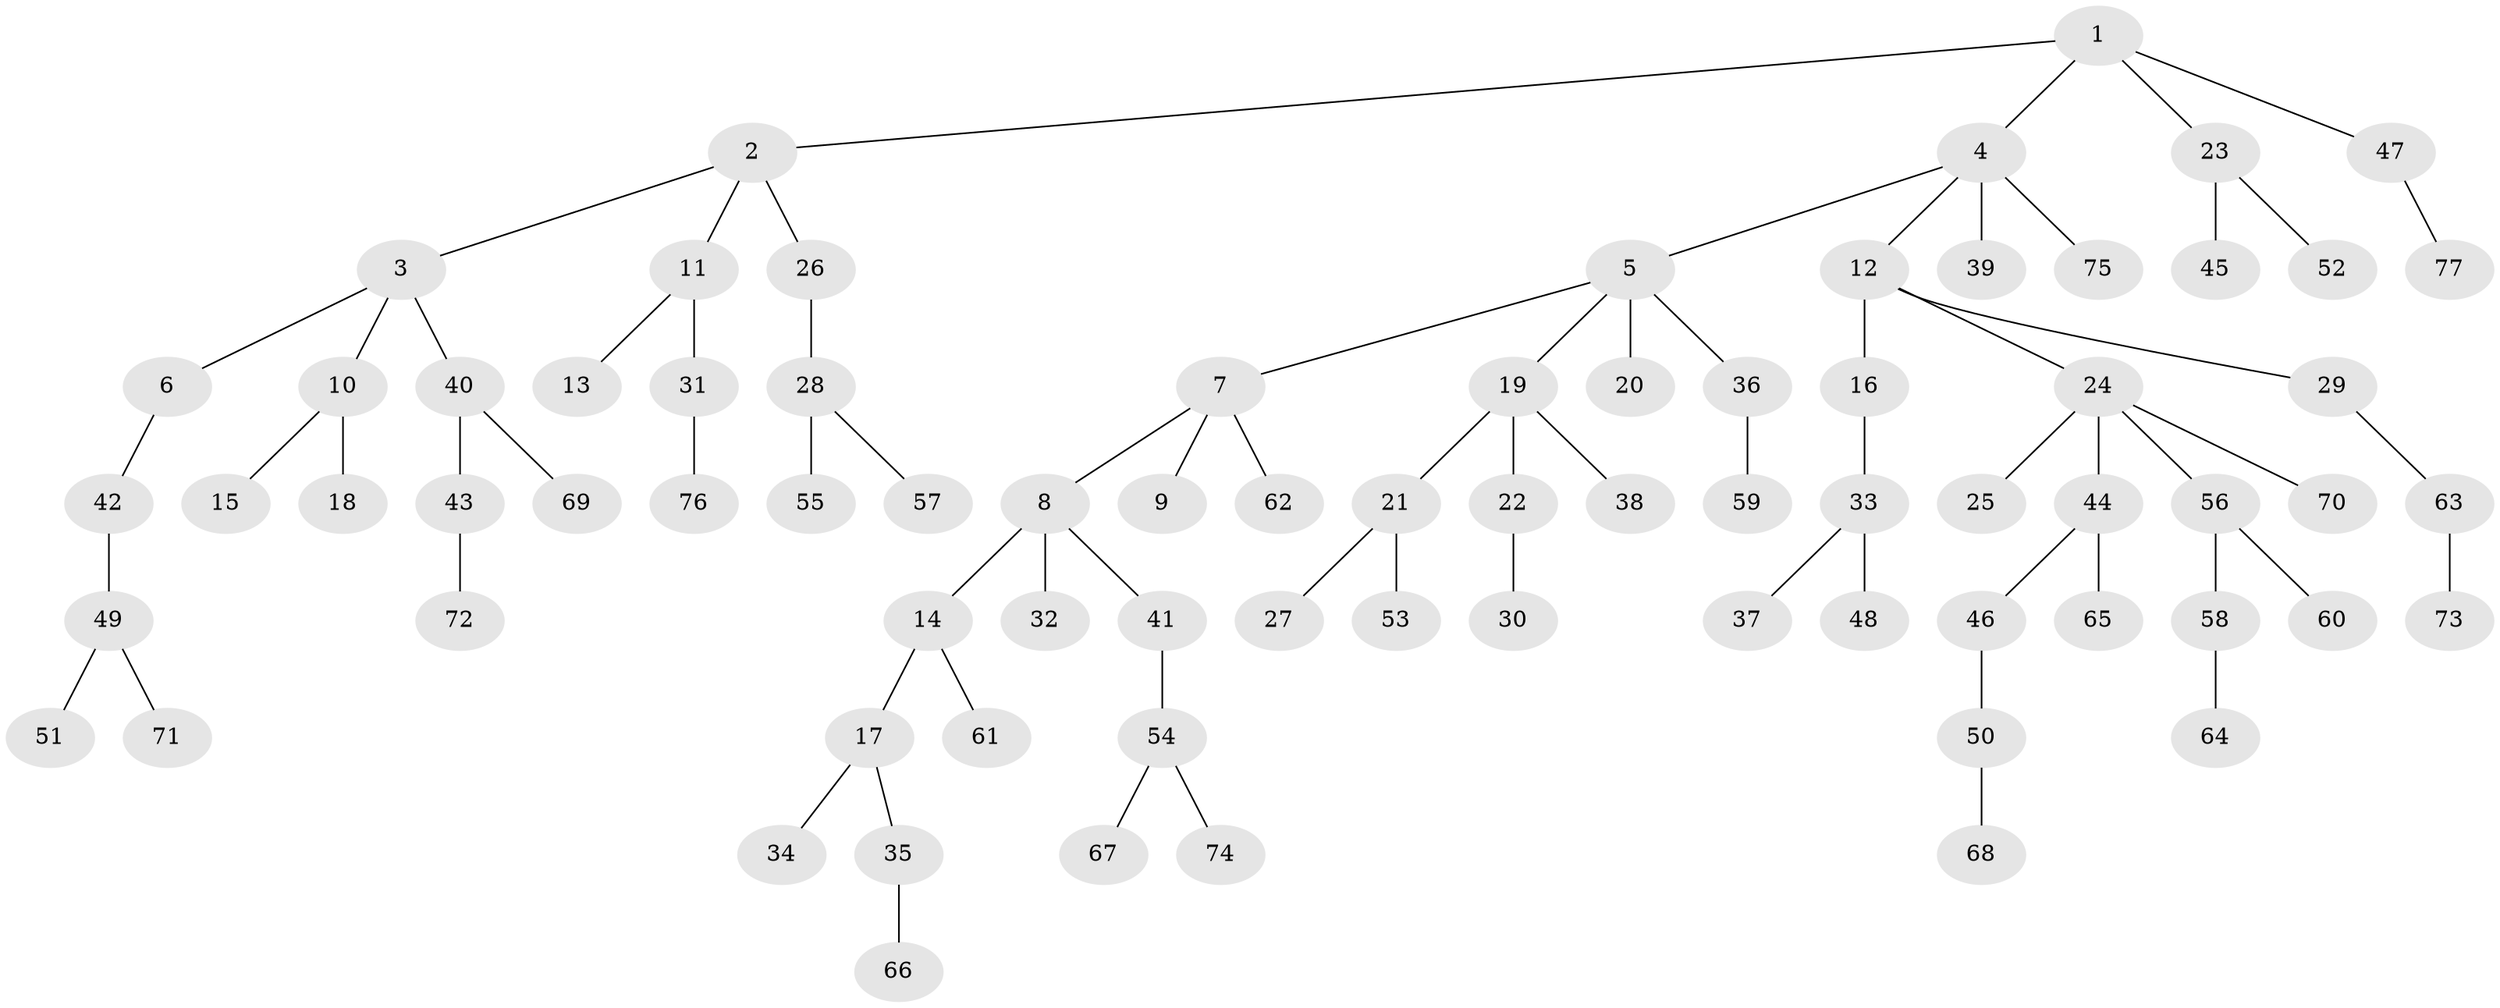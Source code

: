 // Generated by graph-tools (version 1.1) at 2025/36/03/09/25 02:36:54]
// undirected, 77 vertices, 76 edges
graph export_dot {
graph [start="1"]
  node [color=gray90,style=filled];
  1;
  2;
  3;
  4;
  5;
  6;
  7;
  8;
  9;
  10;
  11;
  12;
  13;
  14;
  15;
  16;
  17;
  18;
  19;
  20;
  21;
  22;
  23;
  24;
  25;
  26;
  27;
  28;
  29;
  30;
  31;
  32;
  33;
  34;
  35;
  36;
  37;
  38;
  39;
  40;
  41;
  42;
  43;
  44;
  45;
  46;
  47;
  48;
  49;
  50;
  51;
  52;
  53;
  54;
  55;
  56;
  57;
  58;
  59;
  60;
  61;
  62;
  63;
  64;
  65;
  66;
  67;
  68;
  69;
  70;
  71;
  72;
  73;
  74;
  75;
  76;
  77;
  1 -- 2;
  1 -- 4;
  1 -- 23;
  1 -- 47;
  2 -- 3;
  2 -- 11;
  2 -- 26;
  3 -- 6;
  3 -- 10;
  3 -- 40;
  4 -- 5;
  4 -- 12;
  4 -- 39;
  4 -- 75;
  5 -- 7;
  5 -- 19;
  5 -- 20;
  5 -- 36;
  6 -- 42;
  7 -- 8;
  7 -- 9;
  7 -- 62;
  8 -- 14;
  8 -- 32;
  8 -- 41;
  10 -- 15;
  10 -- 18;
  11 -- 13;
  11 -- 31;
  12 -- 16;
  12 -- 24;
  12 -- 29;
  14 -- 17;
  14 -- 61;
  16 -- 33;
  17 -- 34;
  17 -- 35;
  19 -- 21;
  19 -- 22;
  19 -- 38;
  21 -- 27;
  21 -- 53;
  22 -- 30;
  23 -- 45;
  23 -- 52;
  24 -- 25;
  24 -- 44;
  24 -- 56;
  24 -- 70;
  26 -- 28;
  28 -- 55;
  28 -- 57;
  29 -- 63;
  31 -- 76;
  33 -- 37;
  33 -- 48;
  35 -- 66;
  36 -- 59;
  40 -- 43;
  40 -- 69;
  41 -- 54;
  42 -- 49;
  43 -- 72;
  44 -- 46;
  44 -- 65;
  46 -- 50;
  47 -- 77;
  49 -- 51;
  49 -- 71;
  50 -- 68;
  54 -- 67;
  54 -- 74;
  56 -- 58;
  56 -- 60;
  58 -- 64;
  63 -- 73;
}
